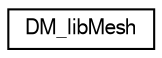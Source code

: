 digraph "Graphical Class Hierarchy"
{
  edge [fontname="FreeSans",fontsize="10",labelfontname="FreeSans",labelfontsize="10"];
  node [fontname="FreeSans",fontsize="10",shape=record];
  rankdir="LR";
  Node1 [label="DM_libMesh",height=0.2,width=0.4,color="black", fillcolor="white", style="filled",URL="$structDM__libMesh.html"];
}

